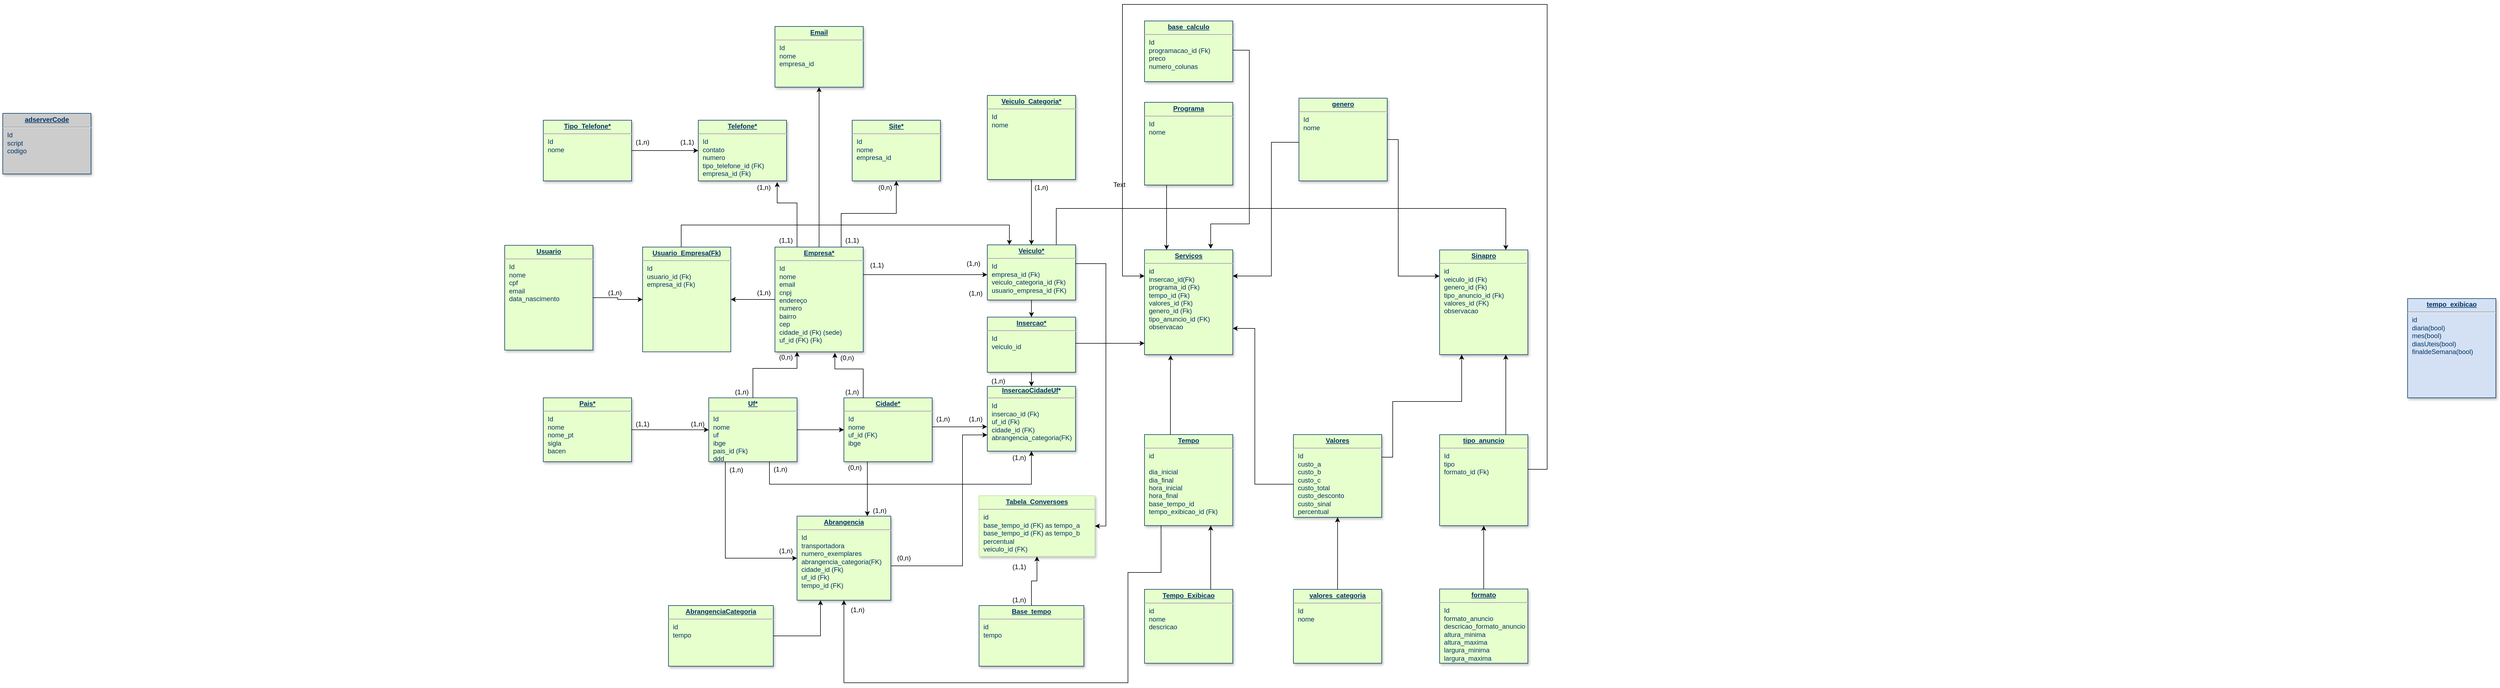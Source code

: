 <mxfile version="13.0.3" type="github">
  <diagram id="VvqGy8qrrSqzTx67XHq5" name="Página-1">
    <mxGraphModel dx="4567" dy="1688" grid="1" gridSize="10" guides="1" tooltips="1" connect="1" arrows="1" fold="1" page="1" pageScale="1" pageWidth="827" pageHeight="1169" math="0" shadow="0">
      <root>
        <mxCell id="0" />
        <mxCell id="1" parent="0" />
        <mxCell id="EOUui1STvaZI3Tl_cS6o-7" style="edgeStyle=orthogonalEdgeStyle;rounded=0;orthogonalLoop=1;jettySize=auto;html=1;entryX=1;entryY=0.5;entryDx=0;entryDy=0;" parent="1" source="IHVAyDiuJe2hWlR-bfKC-1" target="IHVAyDiuJe2hWlR-bfKC-2" edge="1">
          <mxGeometry relative="1" as="geometry" />
        </mxCell>
        <mxCell id="IHVAyDiuJe2hWlR-bfKC-1" value="&lt;p style=&quot;margin: 0px ; margin-top: 4px ; text-align: center ; text-decoration: underline&quot;&gt;&lt;b&gt;Usuario&lt;/b&gt;&lt;/p&gt;&lt;hr&gt;&lt;p style=&quot;margin: 0px ; margin-left: 8px&quot;&gt;Id&lt;/p&gt;&lt;p style=&quot;margin: 0px ; margin-left: 8px&quot;&gt;nome&lt;/p&gt;&lt;p style=&quot;margin: 0px ; margin-left: 8px&quot;&gt;cpf&lt;/p&gt;&lt;p style=&quot;margin: 0px ; margin-left: 8px&quot;&gt;email&lt;/p&gt;&lt;p style=&quot;margin: 0px ; margin-left: 8px&quot;&gt;data_nascimento&lt;/p&gt;" style="verticalAlign=top;align=left;overflow=fill;fontSize=12;fontFamily=Helvetica;html=1;strokeColor=#003366;shadow=1;fillColor=#E6FFCC;fontColor=#003366" parent="1" vertex="1">
          <mxGeometry x="-1610" y="116.82" width="160" height="190" as="geometry" />
        </mxCell>
        <mxCell id="EOUui1STvaZI3Tl_cS6o-11" style="edgeStyle=orthogonalEdgeStyle;rounded=0;orthogonalLoop=1;jettySize=auto;html=1;entryX=0.25;entryY=0;entryDx=0;entryDy=0;" parent="1" source="IHVAyDiuJe2hWlR-bfKC-2" target="IHVAyDiuJe2hWlR-bfKC-7" edge="1">
          <mxGeometry relative="1" as="geometry">
            <mxPoint x="-1070" y="100" as="targetPoint" />
            <Array as="points">
              <mxPoint x="-1290" y="80" />
              <mxPoint x="-695" y="80" />
            </Array>
          </mxGeometry>
        </mxCell>
        <mxCell id="IHVAyDiuJe2hWlR-bfKC-2" value="&lt;p style=&quot;margin: 0px ; margin-top: 4px ; text-align: center ; text-decoration: underline&quot;&gt;&lt;b&gt;Usuario_Empresa(Fk)&lt;/b&gt;&lt;/p&gt;&lt;hr&gt;&lt;p style=&quot;margin: 0px ; margin-left: 8px&quot;&gt;Id&lt;/p&gt;&lt;p style=&quot;margin: 0px ; margin-left: 8px&quot;&gt;usuario_id (Fk)&lt;/p&gt;&lt;p style=&quot;margin: 0px ; margin-left: 8px&quot;&gt;empresa_id (Fk)&lt;/p&gt;&lt;p style=&quot;margin: 0px ; margin-left: 8px&quot;&gt;&lt;br&gt;&lt;/p&gt;" style="verticalAlign=top;align=left;overflow=fill;fontSize=12;fontFamily=Helvetica;html=1;strokeColor=#003366;shadow=0;fillColor=#E6FFCC;fontColor=#003366;direction=west;" parent="1" vertex="1">
          <mxGeometry x="-1360" y="120" width="160" height="190" as="geometry" />
        </mxCell>
        <mxCell id="EOUui1STvaZI3Tl_cS6o-8" style="edgeStyle=orthogonalEdgeStyle;rounded=0;orthogonalLoop=1;jettySize=auto;html=1;" parent="1" source="IHVAyDiuJe2hWlR-bfKC-4" target="IHVAyDiuJe2hWlR-bfKC-7" edge="1">
          <mxGeometry relative="1" as="geometry" />
        </mxCell>
        <mxCell id="IHVAyDiuJe2hWlR-bfKC-4" value="&lt;p style=&quot;margin: 0px ; margin-top: 4px ; text-align: center ; text-decoration: underline&quot;&gt;&lt;b&gt;Veiculo_Categoria*&lt;/b&gt;&lt;/p&gt;&lt;hr&gt;&lt;p style=&quot;margin: 0px ; margin-left: 8px&quot;&gt;Id&lt;/p&gt;&lt;p style=&quot;margin: 0px ; margin-left: 8px&quot;&gt;nome&lt;/p&gt;" style="verticalAlign=top;align=left;overflow=fill;fontSize=12;fontFamily=Helvetica;html=1;strokeColor=#003366;shadow=1;fillColor=#E6FFCC;fontColor=#003366" parent="1" vertex="1">
          <mxGeometry x="-735" y="-155" width="160" height="152.5" as="geometry" />
        </mxCell>
        <mxCell id="EOUui1STvaZI3Tl_cS6o-6" style="edgeStyle=orthogonalEdgeStyle;rounded=0;orthogonalLoop=1;jettySize=auto;html=1;entryX=0;entryY=0.5;entryDx=0;entryDy=0;" parent="1" source="IHVAyDiuJe2hWlR-bfKC-8" target="IHVAyDiuJe2hWlR-bfKC-2" edge="1">
          <mxGeometry relative="1" as="geometry" />
        </mxCell>
        <mxCell id="EOUui1STvaZI3Tl_cS6o-9" style="edgeStyle=orthogonalEdgeStyle;rounded=0;orthogonalLoop=1;jettySize=auto;html=1;" parent="1" source="IHVAyDiuJe2hWlR-bfKC-8" target="IHVAyDiuJe2hWlR-bfKC-7" edge="1">
          <mxGeometry relative="1" as="geometry">
            <Array as="points">
              <mxPoint x="-910" y="170" />
              <mxPoint x="-910" y="170" />
            </Array>
          </mxGeometry>
        </mxCell>
        <mxCell id="H2FkSDLlZcW2ZIqjJoli-1" style="edgeStyle=orthogonalEdgeStyle;rounded=0;orthogonalLoop=1;jettySize=auto;html=1;entryX=0.5;entryY=1;entryDx=0;entryDy=0;" parent="1" source="IHVAyDiuJe2hWlR-bfKC-8" target="qbDOcD4TU3z6iaF9TCTb-9" edge="1">
          <mxGeometry relative="1" as="geometry">
            <Array as="points">
              <mxPoint x="-1000" y="59" />
              <mxPoint x="-900" y="59" />
            </Array>
          </mxGeometry>
        </mxCell>
        <mxCell id="KnSg0JpRdjaPmTyid-YE-6" style="edgeStyle=orthogonalEdgeStyle;rounded=0;orthogonalLoop=1;jettySize=auto;html=1;entryX=0.5;entryY=1;entryDx=0;entryDy=0;" parent="1" source="IHVAyDiuJe2hWlR-bfKC-8" target="KnSg0JpRdjaPmTyid-YE-1" edge="1">
          <mxGeometry relative="1" as="geometry" />
        </mxCell>
        <mxCell id="IHVAyDiuJe2hWlR-bfKC-8" value="&lt;p style=&quot;margin: 0px ; margin-top: 4px ; text-align: center ; text-decoration: underline&quot;&gt;&lt;b&gt;Empresa*&lt;/b&gt;&lt;/p&gt;&lt;hr&gt;&lt;p style=&quot;margin: 0px ; margin-left: 8px&quot;&gt;Id&lt;/p&gt;&lt;p style=&quot;margin: 0px ; margin-left: 8px&quot;&gt;nome&lt;/p&gt;&lt;p style=&quot;margin: 0px ; margin-left: 8px&quot;&gt;email&lt;/p&gt;&lt;p style=&quot;margin: 0px ; margin-left: 8px&quot;&gt;&lt;span&gt;cnpj&lt;/span&gt;&lt;br&gt;&lt;/p&gt;&lt;p style=&quot;margin: 0px ; margin-left: 8px&quot;&gt;endereço&lt;/p&gt;&lt;p style=&quot;margin: 0px ; margin-left: 8px&quot;&gt;numero&lt;/p&gt;&lt;p style=&quot;margin: 0px ; margin-left: 8px&quot;&gt;bairro&lt;/p&gt;&lt;p style=&quot;margin: 0px ; margin-left: 8px&quot;&gt;cep&lt;/p&gt;&lt;p style=&quot;margin: 0px ; margin-left: 8px&quot;&gt;cidade_id (Fk) (sede)&lt;/p&gt;&lt;p style=&quot;margin: 0px ; margin-left: 8px&quot;&gt;&lt;span&gt;uf_id (FK) (Fk)&lt;/span&gt;&lt;/p&gt;&lt;p style=&quot;margin: 0px ; margin-left: 8px&quot;&gt;&lt;br&gt;&lt;/p&gt;" style="verticalAlign=top;align=left;overflow=fill;fontSize=12;fontFamily=Helvetica;html=1;strokeColor=#003366;shadow=1;fillColor=#E6FFCC;fontColor=#003366" parent="1" vertex="1">
          <mxGeometry x="-1120" y="120" width="160" height="190" as="geometry" />
        </mxCell>
        <mxCell id="EOUui1STvaZI3Tl_cS6o-14" value="" style="edgeStyle=orthogonalEdgeStyle;rounded=0;orthogonalLoop=1;jettySize=auto;html=1;entryX=0.679;entryY=1.01;entryDx=0;entryDy=0;entryPerimeter=0;" parent="1" source="IHVAyDiuJe2hWlR-bfKC-18" target="IHVAyDiuJe2hWlR-bfKC-8" edge="1">
          <mxGeometry relative="1" as="geometry">
            <mxPoint x="-1010" y="330" as="targetPoint" />
            <Array as="points">
              <mxPoint x="-960" y="341" />
              <mxPoint x="-1011" y="341" />
            </Array>
          </mxGeometry>
        </mxCell>
        <mxCell id="EOUui1STvaZI3Tl_cS6o-21" style="edgeStyle=orthogonalEdgeStyle;rounded=0;orthogonalLoop=1;jettySize=auto;html=1;entryX=-0.002;entryY=0.623;entryDx=0;entryDy=0;entryPerimeter=0;" parent="1" source="IHVAyDiuJe2hWlR-bfKC-18" target="IHVAyDiuJe2hWlR-bfKC-83" edge="1">
          <mxGeometry relative="1" as="geometry">
            <Array as="points">
              <mxPoint x="-770" y="446" />
              <mxPoint x="-770" y="446" />
            </Array>
          </mxGeometry>
        </mxCell>
        <mxCell id="EOUui1STvaZI3Tl_cS6o-46" style="edgeStyle=orthogonalEdgeStyle;rounded=0;orthogonalLoop=1;jettySize=auto;html=1;entryX=0.75;entryY=0;entryDx=0;entryDy=0;" parent="1" source="IHVAyDiuJe2hWlR-bfKC-18" target="Db5_0AzRxlFm09WnYyrj-18" edge="1">
          <mxGeometry relative="1" as="geometry">
            <Array as="points">
              <mxPoint x="-952" y="570" />
            </Array>
          </mxGeometry>
        </mxCell>
        <mxCell id="IHVAyDiuJe2hWlR-bfKC-18" value="&lt;p style=&quot;margin: 0px ; margin-top: 4px ; text-align: center ; text-decoration: underline&quot;&gt;&lt;b&gt;Cidade*&lt;/b&gt;&lt;/p&gt;&lt;hr&gt;&lt;p style=&quot;margin: 0px ; margin-left: 8px&quot;&gt;Id&lt;/p&gt;&lt;p style=&quot;margin: 0px ; margin-left: 8px&quot;&gt;nome&lt;/p&gt;&lt;p style=&quot;margin: 0px ; margin-left: 8px&quot;&gt;uf_id (FK)&lt;/p&gt;&lt;p style=&quot;margin: 0px ; margin-left: 8px&quot;&gt;ibge&lt;/p&gt;&lt;p style=&quot;margin: 0px ; margin-left: 8px&quot;&gt;&lt;br&gt;&lt;/p&gt;" style="verticalAlign=top;align=left;overflow=fill;fontSize=12;fontFamily=Helvetica;html=1;strokeColor=#003366;shadow=1;fillColor=#E6FFCC;fontColor=#003366" parent="1" vertex="1">
          <mxGeometry x="-995" y="393.34" width="160" height="115.82" as="geometry" />
        </mxCell>
        <mxCell id="EOUui1STvaZI3Tl_cS6o-16" style="edgeStyle=orthogonalEdgeStyle;rounded=0;orthogonalLoop=1;jettySize=auto;html=1;entryX=0.25;entryY=1;entryDx=0;entryDy=0;" parent="1" source="IHVAyDiuJe2hWlR-bfKC-19" target="IHVAyDiuJe2hWlR-bfKC-8" edge="1">
          <mxGeometry relative="1" as="geometry">
            <Array as="points">
              <mxPoint x="-1160" y="340" />
              <mxPoint x="-1080" y="340" />
            </Array>
          </mxGeometry>
        </mxCell>
        <mxCell id="EOUui1STvaZI3Tl_cS6o-22" value="" style="edgeStyle=orthogonalEdgeStyle;rounded=0;orthogonalLoop=1;jettySize=auto;html=1;" parent="1" source="IHVAyDiuJe2hWlR-bfKC-19" target="IHVAyDiuJe2hWlR-bfKC-18" edge="1">
          <mxGeometry relative="1" as="geometry" />
        </mxCell>
        <mxCell id="EOUui1STvaZI3Tl_cS6o-23" style="edgeStyle=orthogonalEdgeStyle;rounded=0;orthogonalLoop=1;jettySize=auto;html=1;entryX=0.5;entryY=1;entryDx=0;entryDy=0;" parent="1" source="IHVAyDiuJe2hWlR-bfKC-19" target="IHVAyDiuJe2hWlR-bfKC-83" edge="1">
          <mxGeometry relative="1" as="geometry">
            <mxPoint x="-759" y="520" as="targetPoint" />
            <Array as="points">
              <mxPoint x="-1130" y="550" />
              <mxPoint x="-655" y="550" />
            </Array>
          </mxGeometry>
        </mxCell>
        <mxCell id="EOUui1STvaZI3Tl_cS6o-47" style="edgeStyle=orthogonalEdgeStyle;rounded=0;orthogonalLoop=1;jettySize=auto;html=1;entryX=0;entryY=0.5;entryDx=0;entryDy=0;" parent="1" source="IHVAyDiuJe2hWlR-bfKC-19" target="Db5_0AzRxlFm09WnYyrj-18" edge="1">
          <mxGeometry relative="1" as="geometry">
            <Array as="points">
              <mxPoint x="-1210" y="684" />
            </Array>
          </mxGeometry>
        </mxCell>
        <mxCell id="IHVAyDiuJe2hWlR-bfKC-19" value="&lt;p style=&quot;margin: 0px ; margin-top: 4px ; text-align: center ; text-decoration: underline&quot;&gt;&lt;b&gt;Uf*&lt;/b&gt;&lt;/p&gt;&lt;hr&gt;&lt;p style=&quot;margin: 0px ; margin-left: 8px&quot;&gt;Id&lt;/p&gt;&lt;p style=&quot;margin: 0px ; margin-left: 8px&quot;&gt;nome&lt;/p&gt;&lt;p style=&quot;margin: 0px ; margin-left: 8px&quot;&gt;uf&lt;/p&gt;&lt;p style=&quot;margin: 0px ; margin-left: 8px&quot;&gt;ibge&lt;/p&gt;&lt;p style=&quot;margin: 0px ; margin-left: 8px&quot;&gt;pais_id (Fk)&lt;br&gt;&lt;/p&gt;&lt;p style=&quot;margin: 0px ; margin-left: 8px&quot;&gt;&lt;span&gt;ddd&lt;/span&gt;&lt;br&gt;&lt;/p&gt;&lt;p style=&quot;margin: 0px ; margin-left: 8px&quot;&gt;&lt;br&gt;&lt;/p&gt;" style="verticalAlign=top;align=left;overflow=fill;fontSize=12;fontFamily=Helvetica;html=1;strokeColor=#003366;shadow=1;fillColor=#E6FFCC;fontColor=#003366" parent="1" vertex="1">
          <mxGeometry x="-1240" y="393.34" width="160" height="115.82" as="geometry" />
        </mxCell>
        <mxCell id="EOUui1STvaZI3Tl_cS6o-20" value="" style="edgeStyle=orthogonalEdgeStyle;rounded=0;orthogonalLoop=1;jettySize=auto;html=1;" parent="1" source="IHVAyDiuJe2hWlR-bfKC-30" target="IHVAyDiuJe2hWlR-bfKC-32" edge="1">
          <mxGeometry relative="1" as="geometry" />
        </mxCell>
        <mxCell id="IHVAyDiuJe2hWlR-bfKC-30" value="&lt;p style=&quot;margin: 0px ; margin-top: 4px ; text-align: center ; text-decoration: underline&quot;&gt;&lt;b&gt;Tipo_Telefone*&lt;/b&gt;&lt;/p&gt;&lt;hr&gt;&lt;p style=&quot;margin: 0px ; margin-left: 8px&quot;&gt;Id&lt;/p&gt;&lt;p style=&quot;margin: 0px ; margin-left: 8px&quot;&gt;nome&lt;/p&gt;" style="verticalAlign=top;align=left;overflow=fill;fontSize=12;fontFamily=Helvetica;html=1;strokeColor=#003366;shadow=1;fillColor=#E6FFCC;fontColor=#003366" parent="1" vertex="1">
          <mxGeometry x="-1540" y="-110" width="160" height="110" as="geometry" />
        </mxCell>
        <mxCell id="IHVAyDiuJe2hWlR-bfKC-32" value="&lt;p style=&quot;margin: 0px ; margin-top: 4px ; text-align: center ; text-decoration: underline&quot;&gt;&lt;b&gt;Telefone*&lt;/b&gt;&lt;/p&gt;&lt;hr&gt;&lt;p style=&quot;margin: 0px ; margin-left: 8px&quot;&gt;Id&lt;/p&gt;&lt;p style=&quot;margin: 0px ; margin-left: 8px&quot;&gt;contato&lt;/p&gt;&lt;p style=&quot;margin: 0px ; margin-left: 8px&quot;&gt;numero&lt;/p&gt;&lt;p style=&quot;margin: 0px ; margin-left: 8px&quot;&gt;tipo_telefone_id (FK)&lt;/p&gt;&lt;p style=&quot;margin: 0px ; margin-left: 8px&quot;&gt;empresa_id (Fk)&lt;/p&gt;" style="verticalAlign=top;align=left;overflow=fill;fontSize=12;fontFamily=Helvetica;html=1;strokeColor=#003366;shadow=1;fillColor=#E6FFCC;fontColor=#003366" parent="1" vertex="1">
          <mxGeometry x="-1259" y="-110.0" width="160" height="110" as="geometry" />
        </mxCell>
        <mxCell id="EOUui1STvaZI3Tl_cS6o-34" style="edgeStyle=orthogonalEdgeStyle;rounded=0;orthogonalLoop=1;jettySize=auto;html=1;entryX=0.296;entryY=1.006;entryDx=0;entryDy=0;entryPerimeter=0;" parent="1" source="IHVAyDiuJe2hWlR-bfKC-44" target="IHVAyDiuJe2hWlR-bfKC-46" edge="1">
          <mxGeometry relative="1" as="geometry">
            <Array as="points">
              <mxPoint x="-403" y="350" />
              <mxPoint x="-403" y="350" />
            </Array>
          </mxGeometry>
        </mxCell>
        <mxCell id="EOUui1STvaZI3Tl_cS6o-49" style="edgeStyle=orthogonalEdgeStyle;rounded=0;orthogonalLoop=1;jettySize=auto;html=1;entryX=0.5;entryY=1;entryDx=0;entryDy=0;exitX=0.25;exitY=1;exitDx=0;exitDy=0;" parent="1" source="IHVAyDiuJe2hWlR-bfKC-44" target="Db5_0AzRxlFm09WnYyrj-18" edge="1">
          <mxGeometry relative="1" as="geometry">
            <mxPoint x="-630" y="1067.778" as="targetPoint" />
            <Array as="points">
              <mxPoint x="-420" y="625" />
              <mxPoint x="-420" y="710" />
              <mxPoint x="-480" y="710" />
              <mxPoint x="-480" y="910" />
              <mxPoint x="-995" y="910" />
            </Array>
          </mxGeometry>
        </mxCell>
        <mxCell id="IHVAyDiuJe2hWlR-bfKC-44" value="&lt;p style=&quot;margin: 0px ; margin-top: 4px ; text-align: center ; text-decoration: underline&quot;&gt;&lt;b&gt;Tempo&lt;/b&gt;&lt;/p&gt;&lt;hr&gt;&lt;p style=&quot;margin: 0px ; margin-left: 8px&quot;&gt;id&lt;/p&gt;&lt;p style=&quot;margin: 0px ; margin-left: 8px&quot;&gt;&lt;br&gt;&lt;/p&gt;&lt;p style=&quot;margin: 0px ; margin-left: 8px&quot;&gt;&lt;span&gt;dia_inicial&lt;/span&gt;&lt;br&gt;&lt;/p&gt;&lt;p style=&quot;margin: 0px ; margin-left: 8px&quot;&gt;dia_final&lt;/p&gt;&lt;p style=&quot;margin: 0px ; margin-left: 8px&quot;&gt;hora_inicial&lt;/p&gt;&lt;p style=&quot;margin: 0px ; margin-left: 8px&quot;&gt;hora_final&lt;/p&gt;&lt;p style=&quot;margin: 0px ; margin-left: 8px&quot;&gt;base_tempo_id&lt;/p&gt;&lt;p style=&quot;margin: 0px ; margin-left: 8px&quot;&gt;tempo_exibicao_id (Fk)&lt;/p&gt;" style="verticalAlign=top;align=left;overflow=fill;fontSize=12;fontFamily=Helvetica;html=1;strokeColor=#003366;shadow=1;fillColor=#E6FFCC;fontColor=#003366" parent="1" vertex="1">
          <mxGeometry x="-450" y="460" width="160" height="165" as="geometry" />
        </mxCell>
        <mxCell id="EOUui1STvaZI3Tl_cS6o-17" value="" style="edgeStyle=orthogonalEdgeStyle;rounded=0;orthogonalLoop=1;jettySize=auto;html=1;" parent="1" source="IHVAyDiuJe2hWlR-bfKC-73" target="IHVAyDiuJe2hWlR-bfKC-72" edge="1">
          <mxGeometry relative="1" as="geometry" />
        </mxCell>
        <mxCell id="IHVAyDiuJe2hWlR-bfKC-73" value="&lt;p style=&quot;margin: 0px ; margin-top: 4px ; text-align: center ; text-decoration: underline&quot;&gt;&lt;b&gt;Base_tempo&lt;/b&gt;&lt;/p&gt;&lt;hr&gt;&lt;p style=&quot;margin: 0px ; margin-left: 8px&quot;&gt;id&lt;/p&gt;&lt;p style=&quot;margin: 0px ; margin-left: 8px&quot;&gt;tempo&lt;/p&gt;&lt;p style=&quot;margin: 0px ; margin-left: 8px&quot;&gt;&lt;br&gt;&lt;/p&gt;" style="verticalAlign=top;align=left;overflow=fill;fontSize=12;fontFamily=Helvetica;html=1;strokeColor=#003366;shadow=1;fillColor=#E6FFCC;fontColor=#003366" parent="1" vertex="1">
          <mxGeometry x="-750" y="770" width="190" height="110" as="geometry" />
        </mxCell>
        <mxCell id="IHVAyDiuJe2hWlR-bfKC-83" value="&lt;div style=&quot;text-align: center&quot;&gt;&lt;b&gt;&lt;u&gt;InsercaoCidadeUf&lt;/u&gt;*&lt;/b&gt;&lt;/div&gt;&lt;hr&gt;&lt;p style=&quot;margin: 0px 0px 0px 8px&quot;&gt;Id&lt;/p&gt;&lt;p style=&quot;margin: 0px 0px 0px 8px&quot;&gt;insercao_id (Fk)&lt;/p&gt;&lt;p style=&quot;margin: 0px 0px 0px 8px&quot;&gt;uf_id (Fk)&lt;/p&gt;&lt;p style=&quot;margin: 0px 0px 0px 8px&quot;&gt;cidade_id (FK)&lt;/p&gt;&lt;p style=&quot;margin: 0px 0px 0px 8px&quot;&gt;abrangencia_categoria(FK)&lt;br&gt;&lt;/p&gt;" style="verticalAlign=top;align=left;overflow=fill;fontSize=12;fontFamily=Helvetica;html=1;strokeColor=#003366;shadow=1;fillColor=#E6FFCC;fontColor=#003366" parent="1" vertex="1">
          <mxGeometry x="-735" y="372.5" width="160" height="117.5" as="geometry" />
        </mxCell>
        <mxCell id="EOUui1STvaZI3Tl_cS6o-37" style="edgeStyle=orthogonalEdgeStyle;rounded=0;orthogonalLoop=1;jettySize=auto;html=1;entryX=0.5;entryY=1;entryDx=0;entryDy=0;" parent="1" source="S3335GlJZNiLPeRAQWJQ-14" target="S3335GlJZNiLPeRAQWJQ-15" edge="1">
          <mxGeometry relative="1" as="geometry" />
        </mxCell>
        <mxCell id="S3335GlJZNiLPeRAQWJQ-14" value="&lt;p style=&quot;margin: 0px ; margin-top: 4px ; text-align: center ; text-decoration: underline&quot;&gt;&lt;b&gt;formato&lt;/b&gt;&lt;/p&gt;&lt;hr&gt;&lt;p style=&quot;margin: 0px ; margin-left: 8px&quot;&gt;Id&lt;/p&gt;&lt;p style=&quot;margin: 0px ; margin-left: 8px&quot;&gt;formato_anuncio&lt;/p&gt;&lt;p style=&quot;margin: 0px ; margin-left: 8px&quot;&gt;descricao_formato_anuncio&lt;/p&gt;&lt;p style=&quot;margin: 0px ; margin-left: 8px&quot;&gt;altura_minima&lt;/p&gt;&lt;p style=&quot;margin: 0px ; margin-left: 8px&quot;&gt;altura_maxima&lt;br&gt;&lt;/p&gt;&lt;p style=&quot;margin: 0px 0px 0px 8px&quot;&gt;largura_minima&lt;/p&gt;&lt;p style=&quot;margin: 0px 0px 0px 8px&quot;&gt;largura_maxima&lt;/p&gt;&lt;p style=&quot;margin: 0px ; margin-left: 8px&quot;&gt;cor&lt;/p&gt;&lt;p style=&quot;margin: 0px ; margin-left: 8px&quot;&gt;&lt;br&gt;&lt;/p&gt;&lt;p style=&quot;margin: 0px ; margin-left: 8px&quot;&gt;&lt;br&gt;&lt;/p&gt;" style="verticalAlign=top;align=left;overflow=fill;fontSize=12;fontFamily=Helvetica;html=1;strokeColor=#003366;shadow=1;fillColor=#E6FFCC;fontColor=#003366" parent="1" vertex="1">
          <mxGeometry x="85" y="740" width="160" height="134.59" as="geometry" />
        </mxCell>
        <mxCell id="EOUui1STvaZI3Tl_cS6o-42" style="edgeStyle=orthogonalEdgeStyle;rounded=0;orthogonalLoop=1;jettySize=auto;html=1;entryX=0.75;entryY=1;entryDx=0;entryDy=0;" parent="1" source="S3335GlJZNiLPeRAQWJQ-15" target="S3335GlJZNiLPeRAQWJQ-48" edge="1">
          <mxGeometry relative="1" as="geometry">
            <Array as="points">
              <mxPoint x="205" y="350" />
              <mxPoint x="205" y="350" />
            </Array>
          </mxGeometry>
        </mxCell>
        <mxCell id="EOUui1STvaZI3Tl_cS6o-43" style="edgeStyle=orthogonalEdgeStyle;rounded=0;orthogonalLoop=1;jettySize=auto;html=1;entryX=0;entryY=0.25;entryDx=0;entryDy=0;" parent="1" source="S3335GlJZNiLPeRAQWJQ-15" target="IHVAyDiuJe2hWlR-bfKC-46" edge="1">
          <mxGeometry relative="1" as="geometry">
            <mxPoint x="70" y="40" as="targetPoint" />
            <Array as="points">
              <mxPoint x="280" y="523" />
              <mxPoint x="280" y="-320" />
              <mxPoint x="-490" y="-320" />
              <mxPoint x="-490" y="173" />
            </Array>
          </mxGeometry>
        </mxCell>
        <mxCell id="S3335GlJZNiLPeRAQWJQ-15" value="&lt;p style=&quot;margin: 0px ; margin-top: 4px ; text-align: center ; text-decoration: underline&quot;&gt;&lt;b&gt;tipo_anuncio&lt;/b&gt;&lt;/p&gt;&lt;hr&gt;&lt;p style=&quot;margin: 0px ; margin-left: 8px&quot;&gt;Id&lt;/p&gt;&lt;p style=&quot;margin: 0px ; margin-left: 8px&quot;&gt;tipo&lt;/p&gt;&lt;p style=&quot;margin: 0px ; margin-left: 8px&quot;&gt;formato_id (Fk)&lt;/p&gt;" style="verticalAlign=top;align=left;overflow=fill;fontSize=12;fontFamily=Helvetica;html=1;strokeColor=#003366;shadow=1;fillColor=#E6FFCC;fontColor=#003366" parent="1" vertex="1">
          <mxGeometry x="85" y="460.2" width="160" height="165" as="geometry" />
        </mxCell>
        <mxCell id="EOUui1STvaZI3Tl_cS6o-41" style="edgeStyle=orthogonalEdgeStyle;rounded=0;orthogonalLoop=1;jettySize=auto;html=1;entryX=0.25;entryY=1;entryDx=0;entryDy=0;exitX=1;exitY=0.25;exitDx=0;exitDy=0;" parent="1" source="S3335GlJZNiLPeRAQWJQ-32" target="S3335GlJZNiLPeRAQWJQ-48" edge="1">
          <mxGeometry relative="1" as="geometry">
            <Array as="points">
              <mxPoint y="501" />
              <mxPoint y="400" />
              <mxPoint x="125" y="400" />
            </Array>
          </mxGeometry>
        </mxCell>
        <mxCell id="EOUui1STvaZI3Tl_cS6o-45" style="edgeStyle=orthogonalEdgeStyle;rounded=0;orthogonalLoop=1;jettySize=auto;html=1;entryX=1;entryY=0.75;entryDx=0;entryDy=0;" parent="1" source="S3335GlJZNiLPeRAQWJQ-32" target="IHVAyDiuJe2hWlR-bfKC-46" edge="1">
          <mxGeometry relative="1" as="geometry">
            <Array as="points">
              <mxPoint x="-250" y="550" />
              <mxPoint x="-250" y="268" />
            </Array>
            <mxPoint x="-260" y="380" as="targetPoint" />
          </mxGeometry>
        </mxCell>
        <mxCell id="S3335GlJZNiLPeRAQWJQ-32" value="&lt;p style=&quot;margin: 0px ; margin-top: 4px ; text-align: center ; text-decoration: underline&quot;&gt;&lt;b&gt;Valores&lt;/b&gt;&lt;/p&gt;&lt;hr&gt;&lt;p style=&quot;margin: 0px ; margin-left: 8px&quot;&gt;Id&lt;/p&gt;&lt;p style=&quot;margin: 0px ; margin-left: 8px&quot;&gt;&lt;span&gt;custo_a&lt;/span&gt;&lt;br&gt;&lt;/p&gt;&lt;p style=&quot;margin: 0px ; margin-left: 8px&quot;&gt;custo_b&lt;span&gt;&lt;br&gt;&lt;/span&gt;&lt;/p&gt;&lt;p style=&quot;margin: 0px ; margin-left: 8px&quot;&gt;custo_c&lt;br&gt;&lt;/p&gt;&lt;p style=&quot;margin: 0px ; margin-left: 8px&quot;&gt;custo_total&lt;/p&gt;&lt;p style=&quot;margin: 0px ; margin-left: 8px&quot;&gt;&lt;span style=&quot;text-align: center&quot;&gt;custo_desconto&lt;/span&gt;&lt;/p&gt;&lt;p style=&quot;margin: 0px ; margin-left: 8px&quot;&gt;custo_sinal&lt;/p&gt;&lt;p style=&quot;margin: 0px ; margin-left: 8px&quot;&gt;&lt;span style=&quot;text-align: center&quot;&gt;percentual&lt;/span&gt;&lt;/p&gt;" style="verticalAlign=top;align=left;overflow=fill;fontSize=12;fontFamily=Helvetica;html=1;strokeColor=#003366;shadow=1;fillColor=#E6FFCC;fontColor=#003366" parent="1" vertex="1">
          <mxGeometry x="-180" y="460" width="160" height="150" as="geometry" />
        </mxCell>
        <mxCell id="EOUui1STvaZI3Tl_cS6o-36" style="edgeStyle=orthogonalEdgeStyle;rounded=0;orthogonalLoop=1;jettySize=auto;html=1;entryX=0.5;entryY=1;entryDx=0;entryDy=0;" parent="1" source="S3335GlJZNiLPeRAQWJQ-35" target="S3335GlJZNiLPeRAQWJQ-32" edge="1">
          <mxGeometry relative="1" as="geometry" />
        </mxCell>
        <mxCell id="S3335GlJZNiLPeRAQWJQ-35" value="&lt;p style=&quot;margin: 0px ; margin-top: 4px ; text-align: center ; text-decoration: underline&quot;&gt;&lt;b&gt;valores_categoria&lt;/b&gt;&lt;/p&gt;&lt;hr&gt;&lt;p style=&quot;margin: 0px ; margin-left: 8px&quot;&gt;Id&lt;/p&gt;&lt;p style=&quot;margin: 0px ; margin-left: 8px&quot;&gt;nome&lt;/p&gt;&lt;p style=&quot;margin: 0px ; margin-left: 8px&quot;&gt;&lt;br&gt;&lt;/p&gt;&lt;p style=&quot;margin: 0px ; margin-left: 8px&quot;&gt;&lt;br&gt;&lt;/p&gt;&lt;p style=&quot;margin: 0px ; margin-left: 8px&quot;&gt;&lt;br&gt;&lt;/p&gt;" style="verticalAlign=top;align=left;overflow=fill;fontSize=12;fontFamily=Helvetica;html=1;strokeColor=#003366;shadow=1;fillColor=#E6FFCC;fontColor=#003366" parent="1" vertex="1">
          <mxGeometry x="-180" y="740.64" width="160" height="133.95" as="geometry" />
        </mxCell>
        <mxCell id="DhqFmiGrJu9ZqUnv0YDI-2" style="edgeStyle=orthogonalEdgeStyle;rounded=0;orthogonalLoop=1;jettySize=auto;html=1;entryX=1;entryY=0.25;entryDx=0;entryDy=0;" parent="1" source="S3335GlJZNiLPeRAQWJQ-45" target="IHVAyDiuJe2hWlR-bfKC-46" edge="1">
          <mxGeometry relative="1" as="geometry">
            <mxPoint x="-360" y="280" as="targetPoint" />
            <Array as="points">
              <mxPoint x="-220" y="-70" />
              <mxPoint x="-220" y="173" />
            </Array>
          </mxGeometry>
        </mxCell>
        <mxCell id="DhqFmiGrJu9ZqUnv0YDI-3" style="edgeStyle=orthogonalEdgeStyle;rounded=0;orthogonalLoop=1;jettySize=auto;html=1;entryX=0;entryY=0.25;entryDx=0;entryDy=0;" parent="1" source="S3335GlJZNiLPeRAQWJQ-45" target="S3335GlJZNiLPeRAQWJQ-48" edge="1">
          <mxGeometry relative="1" as="geometry">
            <Array as="points">
              <mxPoint x="10" y="-75" />
              <mxPoint x="10" y="173" />
            </Array>
          </mxGeometry>
        </mxCell>
        <mxCell id="S3335GlJZNiLPeRAQWJQ-45" value="&lt;p style=&quot;margin: 0px ; margin-top: 4px ; text-align: center ; text-decoration: underline&quot;&gt;&lt;b&gt;genero&lt;/b&gt;&lt;/p&gt;&lt;hr&gt;&lt;p style=&quot;margin: 0px ; margin-left: 8px&quot;&gt;Id&lt;/p&gt;&lt;p style=&quot;margin: 0px ; margin-left: 8px&quot;&gt;nome&lt;/p&gt;" style="verticalAlign=top;align=left;overflow=fill;fontSize=12;fontFamily=Helvetica;html=1;strokeColor=#003366;shadow=1;fillColor=#E6FFCC;fontColor=#003366" parent="1" vertex="1">
          <mxGeometry x="-170" y="-150" width="160" height="150" as="geometry" />
        </mxCell>
        <mxCell id="S3335GlJZNiLPeRAQWJQ-48" value="&lt;p style=&quot;margin: 0px ; margin-top: 4px ; text-align: center ; text-decoration: underline&quot;&gt;&lt;b&gt;Sinapro&lt;/b&gt;&lt;/p&gt;&lt;hr&gt;&lt;p style=&quot;margin: 0px 0px 0px 8px&quot;&gt;id&lt;/p&gt;&lt;p style=&quot;margin: 0px 0px 0px 8px&quot;&gt;veiculo_id (Fk)&lt;br&gt;&lt;/p&gt;&lt;p style=&quot;margin: 0px 0px 0px 8px&quot;&gt;genero_id (Fk)&lt;/p&gt;&lt;p style=&quot;margin: 0px 0px 0px 8px&quot;&gt;&lt;span&gt;tipo_anuncio_id (Fk)&lt;/span&gt;&lt;br&gt;&lt;/p&gt;&lt;p style=&quot;margin: 0px 0px 0px 8px&quot;&gt;valores_id (FK)&lt;/p&gt;&lt;p style=&quot;margin: 0px 0px 0px 8px&quot;&gt;observacao&lt;/p&gt;&lt;p style=&quot;margin: 0px 0px 0px 8px&quot;&gt;&lt;br&gt;&lt;/p&gt;" style="verticalAlign=top;align=left;overflow=fill;fontSize=12;fontFamily=Helvetica;html=1;strokeColor=#003366;shadow=1;fillColor=#E6FFCC;fontColor=#003366" parent="1" vertex="1">
          <mxGeometry x="85" y="125.18" width="160" height="189.82" as="geometry" />
        </mxCell>
        <mxCell id="WhOzTlHTxzWWwduuOuLB-6" style="edgeStyle=orthogonalEdgeStyle;rounded=0;orthogonalLoop=1;jettySize=auto;html=1;entryX=0.75;entryY=0;entryDx=0;entryDy=0;" parent="1" edge="1">
          <mxGeometry relative="1" as="geometry">
            <mxPoint x="-330" y="123" as="targetPoint" />
            <Array as="points">
              <mxPoint x="-260" y="-237" />
              <mxPoint x="-260" y="78" />
              <mxPoint x="-330" y="78" />
            </Array>
            <mxPoint x="-290" y="-237" as="sourcePoint" />
          </mxGeometry>
        </mxCell>
        <mxCell id="Db5_0AzRxlFm09WnYyrj-10" value="&lt;p style=&quot;margin: 0px ; margin-top: 4px ; text-align: center ; text-decoration: underline&quot;&gt;&lt;b&gt;base_calculo&lt;/b&gt;&lt;/p&gt;&lt;hr&gt;&lt;p style=&quot;margin: 0px ; margin-left: 8px&quot;&gt;Id&lt;/p&gt;&lt;p style=&quot;margin: 0px ; margin-left: 8px&quot;&gt;programacao_id (Fk)&lt;br&gt;&lt;/p&gt;&lt;p style=&quot;margin: 0px ; margin-left: 8px&quot;&gt;&lt;span&gt;preco&lt;/span&gt;&lt;br&gt;&lt;/p&gt;&lt;p style=&quot;margin: 0px ; margin-left: 8px&quot;&gt;numero_colunas&lt;/p&gt;&lt;p style=&quot;margin: 0px ; margin-left: 8px&quot;&gt;&lt;br&gt;&lt;/p&gt;&lt;p style=&quot;margin: 0px ; margin-left: 8px&quot;&gt;&lt;br&gt;&lt;/p&gt;&lt;p style=&quot;margin: 0px ; margin-left: 8px&quot;&gt;&lt;br&gt;&lt;/p&gt;&lt;p style=&quot;margin: 0px ; margin-left: 8px&quot;&gt;&lt;br&gt;&lt;/p&gt;&lt;p style=&quot;margin: 0px ; margin-left: 8px&quot;&gt;&lt;br&gt;&lt;/p&gt;" style="verticalAlign=top;align=left;overflow=fill;fontSize=12;fontFamily=Helvetica;html=1;strokeColor=#003366;shadow=1;fillColor=#E6FFCC;fontColor=#003366" parent="1" vertex="1">
          <mxGeometry x="-450" y="-290" width="160" height="110" as="geometry" />
        </mxCell>
        <mxCell id="Db5_0AzRxlFm09WnYyrj-18" value="&lt;p style=&quot;margin: 0px ; margin-top: 4px ; text-align: center ; text-decoration: underline&quot;&gt;&lt;b&gt;Abrangencia&lt;/b&gt;&lt;/p&gt;&lt;hr&gt;&lt;p style=&quot;margin: 0px 0px 0px 8px&quot;&gt;Id&lt;/p&gt;&lt;p style=&quot;margin: 0px 0px 0px 8px&quot;&gt;transportadora&lt;/p&gt;&lt;p style=&quot;margin: 0px 0px 0px 8px&quot;&gt;numero_exemplares&lt;/p&gt;&lt;p style=&quot;margin: 0px 0px 0px 8px&quot;&gt;abrangencia_categoria(FK)&lt;br&gt;&lt;/p&gt;&lt;p style=&quot;margin: 0px 0px 0px 8px&quot;&gt;&lt;span&gt;cidade_id (Fk)&lt;/span&gt;&lt;br&gt;&lt;/p&gt;&lt;p style=&quot;margin: 0px 0px 0px 8px&quot;&gt;uf_id (Fk)&lt;br&gt;&lt;/p&gt;&lt;p style=&quot;margin: 0px 0px 0px 8px&quot;&gt;tempo_id (FK)&lt;span&gt;&lt;br&gt;&lt;/span&gt;&lt;/p&gt;" style="verticalAlign=top;align=left;overflow=fill;fontSize=12;fontFamily=Helvetica;html=1;strokeColor=#003366;shadow=1;fillColor=#E6FFCC;fontColor=#003366" parent="1" vertex="1">
          <mxGeometry x="-1080" y="607.84" width="170" height="152.5" as="geometry" />
        </mxCell>
        <mxCell id="EOUui1STvaZI3Tl_cS6o-35" style="edgeStyle=orthogonalEdgeStyle;rounded=0;orthogonalLoop=1;jettySize=auto;html=1;entryX=0.75;entryY=1;entryDx=0;entryDy=0;" parent="1" source="3JUktmmr_IrkGArznt6v-4" target="IHVAyDiuJe2hWlR-bfKC-44" edge="1">
          <mxGeometry relative="1" as="geometry">
            <Array as="points">
              <mxPoint x="-330" y="710" />
              <mxPoint x="-330" y="710" />
            </Array>
          </mxGeometry>
        </mxCell>
        <mxCell id="3JUktmmr_IrkGArznt6v-4" value="&lt;p style=&quot;margin: 0px ; margin-top: 4px ; text-align: center ; text-decoration: underline&quot;&gt;&lt;b&gt;Tempo_Exibicao&lt;/b&gt;&lt;/p&gt;&lt;hr&gt;&lt;p style=&quot;margin: 0px ; margin-left: 8px&quot;&gt;id&lt;/p&gt;&lt;p style=&quot;margin: 0px ; margin-left: 8px&quot;&gt;nome&lt;/p&gt;&lt;p style=&quot;margin: 0px ; margin-left: 8px&quot;&gt;descricao&lt;/p&gt;" style="verticalAlign=top;align=left;overflow=fill;fontSize=12;fontFamily=Helvetica;html=1;strokeColor=#003366;shadow=1;fillColor=#E6FFCC;fontColor=#003366" parent="1" vertex="1">
          <mxGeometry x="-450" y="740.64" width="160" height="133.95" as="geometry" />
        </mxCell>
        <mxCell id="3JUktmmr_IrkGArznt6v-6" value="&lt;p style=&quot;margin: 0px ; margin-top: 4px ; text-align: center ; text-decoration: underline&quot;&gt;&lt;b&gt;tempo_exibicao&lt;/b&gt;&lt;/p&gt;&lt;hr&gt;&lt;p style=&quot;margin: 0px ; margin-left: 8px&quot;&gt;id&lt;/p&gt;&lt;p style=&quot;margin: 0px ; margin-left: 8px&quot;&gt;diaria(bool)&lt;/p&gt;&lt;p style=&quot;margin: 0px ; margin-left: 8px&quot;&gt;mes(bool)&lt;/p&gt;&lt;p style=&quot;margin: 0px ; margin-left: 8px&quot;&gt;diasUteis(bool)&lt;br&gt;&lt;/p&gt;&lt;p style=&quot;margin: 0px ; margin-left: 8px&quot;&gt;finaldeSemana(bool)&lt;br&gt;&lt;/p&gt;&lt;p style=&quot;margin: 0px ; margin-left: 8px&quot;&gt;&lt;br&gt;&lt;/p&gt;" style="verticalAlign=top;align=left;overflow=fill;fontSize=12;fontFamily=Helvetica;html=1;strokeColor=#003366;shadow=1;fillColor=#D4E1F5;fontColor=#003366" parent="1" vertex="1">
          <mxGeometry x="1840" y="213.34" width="160" height="180" as="geometry" />
        </mxCell>
        <mxCell id="EOUui1STvaZI3Tl_cS6o-15" value="" style="edgeStyle=orthogonalEdgeStyle;rounded=0;orthogonalLoop=1;jettySize=auto;html=1;" parent="1" source="uRaay0qYqFroeMQSRzV6-15" target="IHVAyDiuJe2hWlR-bfKC-19" edge="1">
          <mxGeometry relative="1" as="geometry" />
        </mxCell>
        <mxCell id="uRaay0qYqFroeMQSRzV6-15" value="&lt;p style=&quot;margin: 0px ; margin-top: 4px ; text-align: center ; text-decoration: underline&quot;&gt;&lt;b&gt;Pais*&lt;/b&gt;&lt;/p&gt;&lt;hr&gt;&lt;p style=&quot;margin: 0px ; margin-left: 8px&quot;&gt;Id&lt;/p&gt;&lt;p style=&quot;margin: 0px ; margin-left: 8px&quot;&gt;nome&lt;/p&gt;&lt;p style=&quot;margin: 0px ; margin-left: 8px&quot;&gt;nome_pt&lt;/p&gt;&lt;p style=&quot;margin: 0px ; margin-left: 8px&quot;&gt;sigla&lt;/p&gt;&lt;p style=&quot;margin: 0px ; margin-left: 8px&quot;&gt;bacen&lt;/p&gt;" style="verticalAlign=top;align=left;overflow=fill;fontSize=12;fontFamily=Helvetica;html=1;strokeColor=#003366;shadow=1;fillColor=#E6FFCC;fontColor=#003366" parent="1" vertex="1">
          <mxGeometry x="-1540" y="393.34" width="160" height="115.82" as="geometry" />
        </mxCell>
        <mxCell id="qbDOcD4TU3z6iaF9TCTb-9" value="&lt;p style=&quot;margin: 0px ; margin-top: 4px ; text-align: center ; text-decoration: underline&quot;&gt;&lt;b&gt;Site*&lt;/b&gt;&lt;/p&gt;&lt;hr&gt;&lt;p style=&quot;margin: 0px ; margin-left: 8px&quot;&gt;Id&lt;/p&gt;&lt;p style=&quot;margin: 0px ; margin-left: 8px&quot;&gt;nome&lt;/p&gt;&lt;p style=&quot;margin: 0px ; margin-left: 8px&quot;&gt;empresa_id&lt;/p&gt;" style="verticalAlign=top;align=left;overflow=fill;fontSize=12;fontFamily=Helvetica;html=1;strokeColor=#003366;shadow=1;fillColor=#E6FFCC;fontColor=#003366" parent="1" vertex="1">
          <mxGeometry x="-980" y="-110" width="160" height="110" as="geometry" />
        </mxCell>
        <mxCell id="EOUui1STvaZI3Tl_cS6o-25" style="edgeStyle=orthogonalEdgeStyle;rounded=0;orthogonalLoop=1;jettySize=auto;html=1;entryX=1;entryY=0.5;entryDx=0;entryDy=0;exitX=1;exitY=0.25;exitDx=0;exitDy=0;" parent="1" source="IHVAyDiuJe2hWlR-bfKC-7" target="IHVAyDiuJe2hWlR-bfKC-72" edge="1">
          <mxGeometry relative="1" as="geometry">
            <mxPoint x="-730" y="560" as="targetPoint" />
            <Array as="points">
              <mxPoint x="-575" y="150" />
              <mxPoint x="-520" y="150" />
              <mxPoint x="-520" y="626" />
            </Array>
          </mxGeometry>
        </mxCell>
        <mxCell id="EOUui1STvaZI3Tl_cS6o-31" style="edgeStyle=orthogonalEdgeStyle;rounded=0;orthogonalLoop=1;jettySize=auto;html=1;entryX=0.75;entryY=0;entryDx=0;entryDy=0;" parent="1" source="IHVAyDiuJe2hWlR-bfKC-7" target="S3335GlJZNiLPeRAQWJQ-48" edge="1">
          <mxGeometry relative="1" as="geometry">
            <mxPoint x="-380" y="110" as="targetPoint" />
            <Array as="points">
              <mxPoint x="-610" y="50" />
              <mxPoint x="205" y="50" />
            </Array>
          </mxGeometry>
        </mxCell>
        <mxCell id="EOUui1STvaZI3Tl_cS6o-48" style="edgeStyle=orthogonalEdgeStyle;rounded=0;orthogonalLoop=1;jettySize=auto;html=1;entryX=0;entryY=0.75;entryDx=0;entryDy=0;" parent="1" target="IHVAyDiuJe2hWlR-bfKC-83" edge="1">
          <mxGeometry relative="1" as="geometry">
            <Array as="points">
              <mxPoint x="-909" y="698" />
              <mxPoint x="-780" y="698" />
              <mxPoint x="-780" y="461" />
            </Array>
            <mxPoint x="-909" y="698" as="sourcePoint" />
            <mxPoint x="-830" y="570" as="targetPoint" />
          </mxGeometry>
        </mxCell>
        <mxCell id="5BEOiKnJciZtlmOos-76-7" value="" style="edgeStyle=orthogonalEdgeStyle;rounded=0;orthogonalLoop=1;jettySize=auto;html=1;" parent="1" source="IHVAyDiuJe2hWlR-bfKC-7" target="5BEOiKnJciZtlmOos-76-2" edge="1">
          <mxGeometry relative="1" as="geometry" />
        </mxCell>
        <mxCell id="IHVAyDiuJe2hWlR-bfKC-7" value="&lt;p style=&quot;margin: 0px ; margin-top: 4px ; text-align: center ; text-decoration: underline&quot;&gt;&lt;b&gt;Veiculo*&lt;/b&gt;&lt;/p&gt;&lt;hr&gt;&lt;p style=&quot;margin: 0px ; margin-left: 8px&quot;&gt;Id&lt;/p&gt;&lt;p style=&quot;margin: 0px ; margin-left: 8px&quot;&gt;empresa_id (Fk)&lt;/p&gt;&lt;p style=&quot;margin: 0px ; margin-left: 8px&quot;&gt;veiculo_categoria_id (Fk)&lt;/p&gt;&lt;p style=&quot;margin: 0px ; margin-left: 8px&quot;&gt;usuario_empresa_id (FK)&lt;/p&gt;&lt;p style=&quot;margin: 0px 0px 0px 8px&quot;&gt;&lt;br&gt;&lt;/p&gt;&lt;div&gt;&lt;br&gt;&lt;/div&gt;&lt;p style=&quot;margin: 0px ; margin-left: 8px&quot;&gt;&lt;br&gt;&lt;/p&gt;" style="verticalAlign=top;align=left;overflow=fill;fontSize=12;fontFamily=Helvetica;html=1;strokeColor=#003366;shadow=1;fillColor=#E6FFCC;fontColor=#003366" parent="1" vertex="1">
          <mxGeometry x="-735" y="116" width="160" height="100" as="geometry" />
        </mxCell>
        <mxCell id="IHVAyDiuJe2hWlR-bfKC-72" value="&lt;p style=&quot;margin: 4px 0px 0px ; text-align: center ; text-decoration: underline&quot;&gt;&lt;b&gt;Tabela_Conversoes&lt;/b&gt;&lt;/p&gt;&lt;hr&gt;&lt;p style=&quot;margin: 0px 0px 0px 8px&quot;&gt;id&lt;/p&gt;&lt;p style=&quot;margin: 0px 0px 0px 8px&quot;&gt;base_tempo_id (FK) as&amp;nbsp;&lt;span&gt;tempo_a&lt;/span&gt;&lt;/p&gt;&lt;p style=&quot;margin: 0px 0px 0px 8px&quot;&gt;base_tempo_id (FK) as tempo_b&lt;br&gt;&lt;/p&gt;&lt;p style=&quot;margin: 0px 0px 0px 8px&quot;&gt;percentual&lt;/p&gt;&lt;p style=&quot;margin: 0px 0px 0px 8px&quot;&gt;veiculo_id (FK)&lt;/p&gt;" style="verticalAlign=top;align=left;overflow=fill;fontSize=12;fontFamily=Helvetica;html=1;strokeColor=#B9E0A5;shadow=1;fillColor=#E6FFCC;fontColor=#003366" parent="1" vertex="1">
          <mxGeometry x="-750" y="570.84" width="210" height="110" as="geometry" />
        </mxCell>
        <mxCell id="IHVAyDiuJe2hWlR-bfKC-46" value="&lt;p style=&quot;margin: 0px ; margin-top: 4px ; text-align: center ; text-decoration: underline&quot;&gt;&lt;b&gt;Serviços&lt;/b&gt;&lt;/p&gt;&lt;hr&gt;&lt;p style=&quot;margin: 0px ; margin-left: 8px&quot;&gt;id&lt;/p&gt;&lt;p style=&quot;margin: 0px ; margin-left: 8px&quot;&gt;&lt;span&gt;insercao_id(Fk)&lt;/span&gt;&lt;br&gt;&lt;/p&gt;&lt;p style=&quot;margin: 0px ; margin-left: 8px&quot;&gt;&lt;span&gt;programa_id (Fk)&lt;/span&gt;&lt;br&gt;&lt;/p&gt;&lt;p style=&quot;margin: 0px ; margin-left: 8px&quot;&gt;tempo_id (Fk)&lt;br&gt;&lt;/p&gt;&lt;p style=&quot;margin: 0px ; margin-left: 8px&quot;&gt;valores_id (Fk)&lt;/p&gt;&lt;p style=&quot;margin: 0px ; margin-left: 8px&quot;&gt;genero_id (Fk)&lt;/p&gt;&lt;p style=&quot;margin: 0px ; margin-left: 8px&quot;&gt;tipo_anuncio_id (FK)&lt;br&gt;&lt;/p&gt;&lt;p style=&quot;margin: 0px ; margin-left: 8px&quot;&gt;observacao&lt;/p&gt;&lt;p style=&quot;margin: 0px ; margin-left: 8px&quot;&gt;&lt;br&gt;&lt;/p&gt;&lt;p style=&quot;margin: 0px 0px 0px 8px&quot;&gt;&lt;br&gt;&lt;/p&gt;" style="verticalAlign=top;align=left;overflow=fill;fontSize=12;fontFamily=Helvetica;html=1;strokeColor=#003366;shadow=1;fillColor=#E6FFCC;fontColor=#003366" parent="1" vertex="1">
          <mxGeometry x="-450" y="125" width="160" height="190" as="geometry" />
        </mxCell>
        <mxCell id="WhOzTlHTxzWWwduuOuLB-5" style="edgeStyle=orthogonalEdgeStyle;rounded=0;orthogonalLoop=1;jettySize=auto;html=1;entryX=0.25;entryY=0;entryDx=0;entryDy=0;" parent="1" source="IHVAyDiuJe2hWlR-bfKC-43" target="IHVAyDiuJe2hWlR-bfKC-46" edge="1">
          <mxGeometry relative="1" as="geometry">
            <Array as="points">
              <mxPoint x="-410" y="30" />
              <mxPoint x="-410" y="30" />
            </Array>
          </mxGeometry>
        </mxCell>
        <mxCell id="IHVAyDiuJe2hWlR-bfKC-43" value="&lt;p style=&quot;margin: 0px ; margin-top: 4px ; text-align: center ; text-decoration: underline&quot;&gt;&lt;b&gt;Programa&lt;/b&gt;&lt;/p&gt;&lt;hr&gt;&lt;p style=&quot;margin: 0px ; margin-left: 8px&quot;&gt;Id&lt;/p&gt;&lt;p style=&quot;margin: 0px ; margin-left: 8px&quot;&gt;nome&lt;/p&gt;" style="verticalAlign=top;align=left;overflow=fill;fontSize=12;fontFamily=Helvetica;html=1;strokeColor=#003366;shadow=1;fillColor=#E6FFCC;fontColor=#003366" parent="1" vertex="1">
          <mxGeometry x="-450" y="-142.5" width="160" height="150" as="geometry" />
        </mxCell>
        <mxCell id="B-iLm0BFsteS3RUChE8H-1" value="(0,n)" style="text;html=1;strokeColor=none;fillColor=none;align=center;verticalAlign=middle;whiteSpace=wrap;rounded=0;" parent="1" vertex="1">
          <mxGeometry x="-940" y="2" width="40" height="20" as="geometry" />
        </mxCell>
        <mxCell id="B-iLm0BFsteS3RUChE8H-11" value="(1,n)" style="text;html=1;strokeColor=none;fillColor=none;align=center;verticalAlign=middle;whiteSpace=wrap;rounded=0;" parent="1" vertex="1">
          <mxGeometry x="-1160" y="2" width="40" height="20" as="geometry" />
        </mxCell>
        <mxCell id="B-iLm0BFsteS3RUChE8H-8" style="edgeStyle=orthogonalEdgeStyle;rounded=0;orthogonalLoop=1;jettySize=auto;html=1;exitX=0.25;exitY=0;exitDx=0;exitDy=0;entryX=0.894;entryY=1.02;entryDx=0;entryDy=0;entryPerimeter=0;" parent="1" source="IHVAyDiuJe2hWlR-bfKC-8" target="IHVAyDiuJe2hWlR-bfKC-32" edge="1">
          <mxGeometry relative="1" as="geometry">
            <Array as="points">
              <mxPoint x="-1080" y="40" />
              <mxPoint x="-1116" y="40" />
            </Array>
          </mxGeometry>
        </mxCell>
        <mxCell id="B-iLm0BFsteS3RUChE8H-5" value="(1,1)" style="text;html=1;strokeColor=none;fillColor=none;align=center;verticalAlign=middle;whiteSpace=wrap;rounded=0;" parent="1" vertex="1">
          <mxGeometry x="-1000" y="98" width="40" height="20" as="geometry" />
        </mxCell>
        <mxCell id="B-iLm0BFsteS3RUChE8H-10" value="(1,1)" style="text;html=1;strokeColor=none;fillColor=none;align=center;verticalAlign=middle;whiteSpace=wrap;rounded=0;" parent="1" vertex="1">
          <mxGeometry x="-1120" y="98" width="40" height="20" as="geometry" />
        </mxCell>
        <mxCell id="B-iLm0BFsteS3RUChE8H-13" value="(1,n)" style="text;html=1;strokeColor=none;fillColor=none;align=center;verticalAlign=middle;whiteSpace=wrap;rounded=0;" parent="1" vertex="1">
          <mxGeometry x="-1380" y="-80" width="40" height="20" as="geometry" />
        </mxCell>
        <mxCell id="B-iLm0BFsteS3RUChE8H-15" value="(1,1)" style="text;html=1;strokeColor=none;fillColor=none;align=center;verticalAlign=middle;whiteSpace=wrap;rounded=0;" parent="1" vertex="1">
          <mxGeometry x="-1299" y="-80" width="40" height="20" as="geometry" />
        </mxCell>
        <mxCell id="B-iLm0BFsteS3RUChE8H-16" value="(0,n)" style="text;html=1;strokeColor=none;fillColor=none;align=center;verticalAlign=middle;whiteSpace=wrap;rounded=0;" parent="1" vertex="1">
          <mxGeometry x="-1009" y="311" width="40" height="20" as="geometry" />
        </mxCell>
        <mxCell id="B-iLm0BFsteS3RUChE8H-17" value="(1,n)" style="text;html=1;strokeColor=none;fillColor=none;align=center;verticalAlign=middle;whiteSpace=wrap;rounded=0;" parent="1" vertex="1">
          <mxGeometry x="-1000" y="373.34" width="40" height="20" as="geometry" />
        </mxCell>
        <mxCell id="B-iLm0BFsteS3RUChE8H-18" value="(1,n)" style="text;html=1;strokeColor=none;fillColor=none;align=center;verticalAlign=middle;whiteSpace=wrap;rounded=0;" parent="1" vertex="1">
          <mxGeometry x="-1200" y="372.5" width="40" height="20" as="geometry" />
        </mxCell>
        <mxCell id="B-iLm0BFsteS3RUChE8H-19" value="(0,n)" style="text;html=1;strokeColor=none;fillColor=none;align=center;verticalAlign=middle;whiteSpace=wrap;rounded=0;" parent="1" vertex="1">
          <mxGeometry x="-1120" y="310" width="40" height="20" as="geometry" />
        </mxCell>
        <mxCell id="B-iLm0BFsteS3RUChE8H-21" value="(1,1)" style="text;html=1;strokeColor=none;fillColor=none;align=center;verticalAlign=middle;whiteSpace=wrap;rounded=0;" parent="1" vertex="1">
          <mxGeometry x="-1380" y="430.84" width="40" height="20" as="geometry" />
        </mxCell>
        <mxCell id="B-iLm0BFsteS3RUChE8H-23" value="(1,n)" style="text;html=1;strokeColor=none;fillColor=none;align=center;verticalAlign=middle;whiteSpace=wrap;rounded=0;" parent="1" vertex="1">
          <mxGeometry x="-1280" y="430.84" width="40" height="20" as="geometry" />
        </mxCell>
        <mxCell id="B-iLm0BFsteS3RUChE8H-24" value="(1,n)" style="text;html=1;strokeColor=none;fillColor=none;align=center;verticalAlign=middle;whiteSpace=wrap;rounded=0;" parent="1" vertex="1">
          <mxGeometry x="-1430" y="193.0" width="40" height="20" as="geometry" />
        </mxCell>
        <mxCell id="B-iLm0BFsteS3RUChE8H-25" value="(1,n)" style="text;html=1;strokeColor=none;fillColor=none;align=center;verticalAlign=middle;whiteSpace=wrap;rounded=0;" parent="1" vertex="1">
          <mxGeometry x="-1160" y="193.0" width="40" height="20" as="geometry" />
        </mxCell>
        <mxCell id="l9SpOkN2hiamrLaSnfkf-3" value="(0,n)" style="text;html=1;strokeColor=none;fillColor=none;align=center;verticalAlign=middle;whiteSpace=wrap;rounded=0;" parent="1" vertex="1">
          <mxGeometry x="-995" y="510.16" width="40" height="20" as="geometry" />
        </mxCell>
        <mxCell id="l9SpOkN2hiamrLaSnfkf-4" value="(1,n)" style="text;html=1;strokeColor=none;fillColor=none;align=center;verticalAlign=middle;whiteSpace=wrap;rounded=0;" parent="1" vertex="1">
          <mxGeometry x="-950" y="587.84" width="40" height="20" as="geometry" />
        </mxCell>
        <mxCell id="l9SpOkN2hiamrLaSnfkf-5" value="(1,n)" style="text;html=1;strokeColor=none;fillColor=none;align=center;verticalAlign=middle;whiteSpace=wrap;rounded=0;" parent="1" vertex="1">
          <mxGeometry x="-776" y="422" width="40" height="20" as="geometry" />
        </mxCell>
        <mxCell id="l9SpOkN2hiamrLaSnfkf-6" value="(1,n)" style="text;html=1;strokeColor=none;fillColor=none;align=center;verticalAlign=middle;whiteSpace=wrap;rounded=0;" parent="1" vertex="1">
          <mxGeometry x="-835" y="422" width="40" height="20" as="geometry" />
        </mxCell>
        <mxCell id="l9SpOkN2hiamrLaSnfkf-7" value="(1,n)" style="text;html=1;strokeColor=none;fillColor=none;align=center;verticalAlign=middle;whiteSpace=wrap;rounded=0;" parent="1" vertex="1">
          <mxGeometry x="-735" y="353.34" width="40" height="20" as="geometry" />
        </mxCell>
        <mxCell id="WhOzTlHTxzWWwduuOuLB-1" value="(1,n)" style="text;html=1;strokeColor=none;fillColor=none;align=center;verticalAlign=middle;whiteSpace=wrap;rounded=0;" parent="1" vertex="1">
          <mxGeometry x="-697" y="492" width="40" height="20" as="geometry" />
        </mxCell>
        <mxCell id="WhOzTlHTxzWWwduuOuLB-2" value="(1,n)" style="text;html=1;strokeColor=none;fillColor=none;align=center;verticalAlign=middle;whiteSpace=wrap;rounded=0;" parent="1" vertex="1">
          <mxGeometry x="-697" y="750" width="40" height="20" as="geometry" />
        </mxCell>
        <mxCell id="WhOzTlHTxzWWwduuOuLB-3" value="(1,1)" style="text;html=1;strokeColor=none;fillColor=none;align=center;verticalAlign=middle;whiteSpace=wrap;rounded=0;" parent="1" vertex="1">
          <mxGeometry x="-697" y="690" width="40" height="20" as="geometry" />
        </mxCell>
        <mxCell id="WhOzTlHTxzWWwduuOuLB-7" value="(1,n)" style="text;html=1;strokeColor=none;fillColor=none;align=center;verticalAlign=middle;whiteSpace=wrap;rounded=0;" parent="1" vertex="1">
          <mxGeometry x="-1120" y="660.84" width="40" height="20" as="geometry" />
        </mxCell>
        <mxCell id="WhOzTlHTxzWWwduuOuLB-8" value="(1,n)" style="text;html=1;strokeColor=none;fillColor=none;align=center;verticalAlign=middle;whiteSpace=wrap;rounded=0;" parent="1" vertex="1">
          <mxGeometry x="-1210" y="514.16" width="40" height="20" as="geometry" />
        </mxCell>
        <mxCell id="WhOzTlHTxzWWwduuOuLB-9" value="(1,n)" style="text;html=1;strokeColor=none;fillColor=none;align=center;verticalAlign=middle;whiteSpace=wrap;rounded=0;" parent="1" vertex="1">
          <mxGeometry x="-780" y="140" width="40" height="20" as="geometry" />
        </mxCell>
        <mxCell id="WhOzTlHTxzWWwduuOuLB-10" value="(1,1)" style="text;html=1;strokeColor=none;fillColor=none;align=center;verticalAlign=middle;whiteSpace=wrap;rounded=0;" parent="1" vertex="1">
          <mxGeometry x="-955" y="143" width="40" height="20" as="geometry" />
        </mxCell>
        <mxCell id="WhOzTlHTxzWWwduuOuLB-13" value="(1,n)" style="text;html=1;strokeColor=none;fillColor=none;align=center;verticalAlign=middle;whiteSpace=wrap;rounded=0;" parent="1" vertex="1">
          <mxGeometry x="-1130" y="513.16" width="40" height="20" as="geometry" />
        </mxCell>
        <mxCell id="WhOzTlHTxzWWwduuOuLB-14" value="(1,n)" style="text;html=1;strokeColor=none;fillColor=none;align=center;verticalAlign=middle;whiteSpace=wrap;rounded=0;" parent="1" vertex="1">
          <mxGeometry x="-990" y="768.34" width="40" height="20" as="geometry" />
        </mxCell>
        <mxCell id="WhOzTlHTxzWWwduuOuLB-15" value="(1,n)" style="text;html=1;strokeColor=none;fillColor=none;align=center;verticalAlign=middle;whiteSpace=wrap;rounded=0;" parent="1" vertex="1">
          <mxGeometry x="-657" y="2" width="40" height="20" as="geometry" />
        </mxCell>
        <mxCell id="WhOzTlHTxzWWwduuOuLB-16" value="(1,n)" style="text;html=1;strokeColor=none;fillColor=none;align=center;verticalAlign=middle;whiteSpace=wrap;rounded=0;" parent="1" vertex="1">
          <mxGeometry x="-776" y="194.34" width="40" height="20" as="geometry" />
        </mxCell>
        <mxCell id="WhOzTlHTxzWWwduuOuLB-17" value="(0,n)" style="text;html=1;strokeColor=none;fillColor=none;align=center;verticalAlign=middle;whiteSpace=wrap;rounded=0;" parent="1" vertex="1">
          <mxGeometry x="-906" y="674.09" width="40" height="20" as="geometry" />
        </mxCell>
        <mxCell id="KnSg0JpRdjaPmTyid-YE-1" value="&lt;p style=&quot;margin: 0px ; margin-top: 4px ; text-align: center ; text-decoration: underline&quot;&gt;&lt;b&gt;Email&lt;/b&gt;&lt;/p&gt;&lt;hr&gt;&lt;p style=&quot;margin: 0px ; margin-left: 8px&quot;&gt;Id&lt;/p&gt;&lt;p style=&quot;margin: 0px ; margin-left: 8px&quot;&gt;nome&lt;/p&gt;&lt;p style=&quot;margin: 0px ; margin-left: 8px&quot;&gt;empresa_id&lt;/p&gt;" style="verticalAlign=top;align=left;overflow=fill;fontSize=12;fontFamily=Helvetica;html=1;strokeColor=#003366;shadow=1;fillColor=#E6FFCC;fontColor=#003366" parent="1" vertex="1">
          <mxGeometry x="-1120" y="-280" width="160" height="110" as="geometry" />
        </mxCell>
        <mxCell id="aZ3QI-DVNhUWL2sJjxoz-4" value="&lt;p style=&quot;margin: 0px ; margin-top: 4px ; text-align: center ; text-decoration: underline&quot;&gt;&lt;b&gt;adserverCode&lt;/b&gt;&lt;/p&gt;&lt;hr&gt;&lt;p style=&quot;margin: 0px ; margin-left: 8px&quot;&gt;Id&lt;/p&gt;&lt;p style=&quot;margin: 0px ; margin-left: 8px&quot;&gt;script&lt;/p&gt;&lt;p style=&quot;margin: 0px ; margin-left: 8px&quot;&gt;codigo&lt;/p&gt;" style="verticalAlign=top;align=left;overflow=fill;fontSize=12;fontFamily=Helvetica;html=1;strokeColor=#003366;shadow=1;fillColor=#CCCCCC;fontColor=#003366" parent="1" vertex="1">
          <mxGeometry x="-2520" y="-122.5" width="160" height="110" as="geometry" />
        </mxCell>
        <mxCell id="5BEOiKnJciZtlmOos-76-4" style="edgeStyle=orthogonalEdgeStyle;rounded=0;orthogonalLoop=1;jettySize=auto;html=1;entryX=0;entryY=0.75;entryDx=0;entryDy=0;" parent="1" edge="1">
          <mxGeometry relative="1" as="geometry">
            <mxPoint x="-575" y="294.5" as="sourcePoint" />
            <mxPoint x="-450" y="294.5" as="targetPoint" />
            <Array as="points">
              <mxPoint x="-512" y="295" />
            </Array>
          </mxGeometry>
        </mxCell>
        <mxCell id="5BEOiKnJciZtlmOos-76-6" style="edgeStyle=orthogonalEdgeStyle;rounded=0;orthogonalLoop=1;jettySize=auto;html=1;entryX=0.5;entryY=0;entryDx=0;entryDy=0;" parent="1" source="5BEOiKnJciZtlmOos-76-2" target="IHVAyDiuJe2hWlR-bfKC-83" edge="1">
          <mxGeometry relative="1" as="geometry" />
        </mxCell>
        <mxCell id="5BEOiKnJciZtlmOos-76-2" value="&lt;p style=&quot;margin: 0px ; margin-top: 4px ; text-align: center ; text-decoration: underline&quot;&gt;&lt;b&gt;Insercao*&lt;/b&gt;&lt;/p&gt;&lt;hr&gt;&lt;p style=&quot;margin: 0px ; margin-left: 8px&quot;&gt;Id&lt;/p&gt;&lt;p style=&quot;margin: 0px ; margin-left: 8px&quot;&gt;veiculo_id&lt;/p&gt;&lt;div&gt;&lt;br&gt;&lt;/div&gt;&lt;p style=&quot;margin: 0px ; margin-left: 8px&quot;&gt;&lt;br&gt;&lt;/p&gt;" style="verticalAlign=top;align=left;overflow=fill;fontSize=12;fontFamily=Helvetica;html=1;strokeColor=#003366;shadow=1;fillColor=#E6FFCC;fontColor=#003366" parent="1" vertex="1">
          <mxGeometry x="-735" y="247" width="160" height="100" as="geometry" />
        </mxCell>
        <mxCell id="42ooAEogXCRE0jG3YjKa-3" style="edgeStyle=orthogonalEdgeStyle;rounded=0;orthogonalLoop=1;jettySize=auto;html=1;entryX=0.25;entryY=1;entryDx=0;entryDy=0;" parent="1" source="42ooAEogXCRE0jG3YjKa-2" target="Db5_0AzRxlFm09WnYyrj-18" edge="1">
          <mxGeometry relative="1" as="geometry" />
        </mxCell>
        <mxCell id="42ooAEogXCRE0jG3YjKa-2" value="&lt;p style=&quot;margin: 0px ; margin-top: 4px ; text-align: center ; text-decoration: underline&quot;&gt;&lt;b&gt;AbrangenciaCategoria&lt;/b&gt;&lt;/p&gt;&lt;hr&gt;&lt;p style=&quot;margin: 0px ; margin-left: 8px&quot;&gt;id&lt;/p&gt;&lt;p style=&quot;margin: 0px ; margin-left: 8px&quot;&gt;tempo&lt;/p&gt;&lt;p style=&quot;margin: 0px ; margin-left: 8px&quot;&gt;&lt;br&gt;&lt;/p&gt;" style="verticalAlign=top;align=left;overflow=fill;fontSize=12;fontFamily=Helvetica;html=1;strokeColor=#003366;shadow=1;fillColor=#E6FFCC;fontColor=#003366" parent="1" vertex="1">
          <mxGeometry x="-1313" y="770" width="190" height="110" as="geometry" />
        </mxCell>
        <mxCell id="m1IXBXaZ2yV1UNBNpph--1" value="Text" style="text;html=1;align=center;verticalAlign=middle;resizable=0;points=[];autosize=1;" parent="1" vertex="1">
          <mxGeometry x="-516" y="-3" width="40" height="20" as="geometry" />
        </mxCell>
      </root>
    </mxGraphModel>
  </diagram>
</mxfile>
